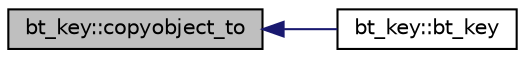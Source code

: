 digraph "bt_key::copyobject_to"
{
  edge [fontname="Helvetica",fontsize="10",labelfontname="Helvetica",labelfontsize="10"];
  node [fontname="Helvetica",fontsize="10",shape=record];
  rankdir="LR";
  Node117 [label="bt_key::copyobject_to",height=0.2,width=0.4,color="black", fillcolor="grey75", style="filled", fontcolor="black"];
  Node117 -> Node118 [dir="back",color="midnightblue",fontsize="10",style="solid",fontname="Helvetica"];
  Node118 [label="bt_key::bt_key",height=0.2,width=0.4,color="black", fillcolor="white", style="filled",URL="$d1/de5/classbt__key.html#a64ff7f7d1285c8b5512c34f48561853f"];
}
